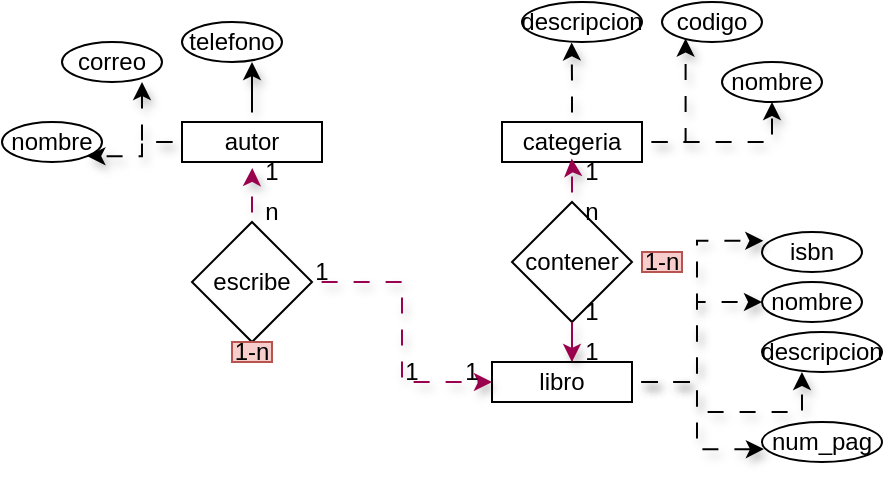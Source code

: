<mxfile version="24.5.3" type="device">
  <diagram name="Página-1" id="wT-e3zOHiHoF4N8uvTIX">
    <mxGraphModel dx="1290" dy="717" grid="1" gridSize="10" guides="1" tooltips="1" connect="1" arrows="1" fold="1" page="1" pageScale="1" pageWidth="827" pageHeight="1169" math="0" shadow="0">
      <root>
        <mxCell id="0" />
        <mxCell id="1" parent="0" />
        <mxCell id="KY7vW8ngYkxNNS37yE8z-8" style="edgeStyle=orthogonalEdgeStyle;rounded=0;orthogonalLoop=1;jettySize=auto;html=1;entryX=1;entryY=1;entryDx=0;entryDy=0;flowAnimation=1;shadow=1;" parent="1" source="KY7vW8ngYkxNNS37yE8z-2" target="KY7vW8ngYkxNNS37yE8z-5" edge="1">
          <mxGeometry relative="1" as="geometry" />
        </mxCell>
        <mxCell id="KY7vW8ngYkxNNS37yE8z-2" value="autor" style="rounded=0;whiteSpace=wrap;html=1;" parent="1" vertex="1">
          <mxGeometry x="110" y="130" width="70" height="20" as="geometry" />
        </mxCell>
        <mxCell id="KY7vW8ngYkxNNS37yE8z-48" style="edgeStyle=orthogonalEdgeStyle;rounded=0;orthogonalLoop=1;jettySize=auto;html=1;entryX=0;entryY=0.5;entryDx=0;entryDy=0;flowAnimation=1;shadow=1;" parent="1" source="KY7vW8ngYkxNNS37yE8z-3" target="KY7vW8ngYkxNNS37yE8z-44" edge="1">
          <mxGeometry relative="1" as="geometry" />
        </mxCell>
        <mxCell id="KY7vW8ngYkxNNS37yE8z-3" value="libro" style="rounded=0;whiteSpace=wrap;html=1;" parent="1" vertex="1">
          <mxGeometry x="265" y="250" width="70" height="20" as="geometry" />
        </mxCell>
        <mxCell id="KY7vW8ngYkxNNS37yE8z-21" style="edgeStyle=orthogonalEdgeStyle;rounded=0;orthogonalLoop=1;jettySize=auto;html=1;entryX=0.5;entryY=1;entryDx=0;entryDy=0;flowAnimation=1;shadow=1;" parent="1" source="KY7vW8ngYkxNNS37yE8z-4" target="KY7vW8ngYkxNNS37yE8z-15" edge="1">
          <mxGeometry relative="1" as="geometry" />
        </mxCell>
        <mxCell id="KY7vW8ngYkxNNS37yE8z-4" value="categeria" style="rounded=0;whiteSpace=wrap;html=1;" parent="1" vertex="1">
          <mxGeometry x="270" y="130" width="70" height="20" as="geometry" />
        </mxCell>
        <mxCell id="KY7vW8ngYkxNNS37yE8z-5" value="nombre" style="ellipse;whiteSpace=wrap;html=1;" parent="1" vertex="1">
          <mxGeometry x="20" y="130" width="50" height="20" as="geometry" />
        </mxCell>
        <mxCell id="KY7vW8ngYkxNNS37yE8z-6" value="correo" style="ellipse;whiteSpace=wrap;html=1;" parent="1" vertex="1">
          <mxGeometry x="50" y="90" width="50" height="20" as="geometry" />
        </mxCell>
        <mxCell id="KY7vW8ngYkxNNS37yE8z-7" value="telefono" style="ellipse;whiteSpace=wrap;html=1;" parent="1" vertex="1">
          <mxGeometry x="110" y="80" width="50" height="20" as="geometry" />
        </mxCell>
        <mxCell id="KY7vW8ngYkxNNS37yE8z-12" style="edgeStyle=orthogonalEdgeStyle;rounded=0;orthogonalLoop=1;jettySize=auto;html=1;entryX=0.7;entryY=1;entryDx=0;entryDy=0;entryPerimeter=0;flowAnimation=1;shadow=1;" parent="1" source="KY7vW8ngYkxNNS37yE8z-2" target="KY7vW8ngYkxNNS37yE8z-7" edge="1">
          <mxGeometry relative="1" as="geometry" />
        </mxCell>
        <mxCell id="KY7vW8ngYkxNNS37yE8z-14" style="edgeStyle=orthogonalEdgeStyle;rounded=0;orthogonalLoop=1;jettySize=auto;html=1;entryX=0.8;entryY=1;entryDx=0;entryDy=0;entryPerimeter=0;flowAnimation=1;shadow=1;" parent="1" source="KY7vW8ngYkxNNS37yE8z-2" target="KY7vW8ngYkxNNS37yE8z-6" edge="1">
          <mxGeometry relative="1" as="geometry" />
        </mxCell>
        <mxCell id="KY7vW8ngYkxNNS37yE8z-15" value="nombre" style="ellipse;whiteSpace=wrap;html=1;" parent="1" vertex="1">
          <mxGeometry x="380" y="100" width="50" height="20" as="geometry" />
        </mxCell>
        <mxCell id="KY7vW8ngYkxNNS37yE8z-16" value="codigo" style="ellipse;whiteSpace=wrap;html=1;" parent="1" vertex="1">
          <mxGeometry x="350" y="70" width="50" height="20" as="geometry" />
        </mxCell>
        <mxCell id="KY7vW8ngYkxNNS37yE8z-18" value="descripcion" style="ellipse;whiteSpace=wrap;html=1;" parent="1" vertex="1">
          <mxGeometry x="280" y="70" width="60" height="20" as="geometry" />
        </mxCell>
        <mxCell id="KY7vW8ngYkxNNS37yE8z-19" style="edgeStyle=orthogonalEdgeStyle;rounded=0;orthogonalLoop=1;jettySize=auto;html=1;entryX=0.414;entryY=1.011;entryDx=0;entryDy=0;entryPerimeter=0;flowAnimation=1;shadow=1;" parent="1" source="KY7vW8ngYkxNNS37yE8z-4" target="KY7vW8ngYkxNNS37yE8z-18" edge="1">
          <mxGeometry relative="1" as="geometry" />
        </mxCell>
        <mxCell id="KY7vW8ngYkxNNS37yE8z-20" style="edgeStyle=orthogonalEdgeStyle;rounded=0;orthogonalLoop=1;jettySize=auto;html=1;entryX=0.236;entryY=0.914;entryDx=0;entryDy=0;entryPerimeter=0;flowAnimation=1;shadow=1;" parent="1" source="KY7vW8ngYkxNNS37yE8z-4" target="KY7vW8ngYkxNNS37yE8z-16" edge="1">
          <mxGeometry relative="1" as="geometry" />
        </mxCell>
        <mxCell id="KY7vW8ngYkxNNS37yE8z-25" style="edgeStyle=orthogonalEdgeStyle;rounded=0;orthogonalLoop=1;jettySize=auto;html=1;entryX=0;entryY=0.5;entryDx=0;entryDy=0;flowAnimation=1;shadow=1;strokeColor=#99004D;" parent="1" source="KY7vW8ngYkxNNS37yE8z-22" target="KY7vW8ngYkxNNS37yE8z-3" edge="1">
          <mxGeometry relative="1" as="geometry" />
        </mxCell>
        <mxCell id="KY7vW8ngYkxNNS37yE8z-22" value="escribe" style="rhombus;whiteSpace=wrap;html=1;" parent="1" vertex="1">
          <mxGeometry x="115" y="180" width="60" height="60" as="geometry" />
        </mxCell>
        <mxCell id="KY7vW8ngYkxNNS37yE8z-23" style="edgeStyle=orthogonalEdgeStyle;rounded=0;orthogonalLoop=1;jettySize=auto;html=1;entryX=0.502;entryY=1.15;entryDx=0;entryDy=0;entryPerimeter=0;flowAnimation=1;shadow=1;strokeColor=#99004D;" parent="1" source="KY7vW8ngYkxNNS37yE8z-22" target="KY7vW8ngYkxNNS37yE8z-2" edge="1">
          <mxGeometry relative="1" as="geometry" />
        </mxCell>
        <mxCell id="KY7vW8ngYkxNNS37yE8z-27" value="1" style="text;html=1;align=center;verticalAlign=middle;whiteSpace=wrap;rounded=0;" parent="1" vertex="1">
          <mxGeometry x="150" y="150" width="10" height="10" as="geometry" />
        </mxCell>
        <mxCell id="KY7vW8ngYkxNNS37yE8z-28" value="n" style="text;html=1;align=center;verticalAlign=middle;whiteSpace=wrap;rounded=0;" parent="1" vertex="1">
          <mxGeometry x="150" y="170" width="10" height="10" as="geometry" />
        </mxCell>
        <mxCell id="KY7vW8ngYkxNNS37yE8z-29" value="1" style="text;html=1;align=center;verticalAlign=middle;whiteSpace=wrap;rounded=0;" parent="1" vertex="1">
          <mxGeometry x="250" y="250" width="10" height="10" as="geometry" />
        </mxCell>
        <mxCell id="KY7vW8ngYkxNNS37yE8z-30" value="1" style="text;html=1;align=center;verticalAlign=middle;whiteSpace=wrap;rounded=0;" parent="1" vertex="1">
          <mxGeometry x="175" y="200" width="10" height="10" as="geometry" />
        </mxCell>
        <mxCell id="KY7vW8ngYkxNNS37yE8z-31" value="1-n" style="text;html=1;align=center;verticalAlign=middle;whiteSpace=wrap;rounded=0;fillColor=#f8cecc;strokeColor=#b85450;" parent="1" vertex="1">
          <mxGeometry x="135" y="240" width="20" height="10" as="geometry" />
        </mxCell>
        <mxCell id="KY7vW8ngYkxNNS37yE8z-33" value="contener" style="rhombus;whiteSpace=wrap;html=1;" parent="1" vertex="1">
          <mxGeometry x="275" y="170" width="60" height="60" as="geometry" />
        </mxCell>
        <mxCell id="KY7vW8ngYkxNNS37yE8z-35" style="edgeStyle=orthogonalEdgeStyle;rounded=0;orthogonalLoop=1;jettySize=auto;html=1;entryX=0.498;entryY=0.914;entryDx=0;entryDy=0;entryPerimeter=0;flowAnimation=1;shadow=1;strokeColor=#99004D;" parent="1" source="KY7vW8ngYkxNNS37yE8z-33" target="KY7vW8ngYkxNNS37yE8z-4" edge="1">
          <mxGeometry relative="1" as="geometry" />
        </mxCell>
        <mxCell id="KY7vW8ngYkxNNS37yE8z-36" style="edgeStyle=orthogonalEdgeStyle;rounded=0;orthogonalLoop=1;jettySize=auto;html=1;entryX=0.571;entryY=0;entryDx=0;entryDy=0;entryPerimeter=0;flowAnimation=1;shadow=1;strokeColor=#99004D;" parent="1" source="KY7vW8ngYkxNNS37yE8z-33" target="KY7vW8ngYkxNNS37yE8z-3" edge="1">
          <mxGeometry relative="1" as="geometry" />
        </mxCell>
        <mxCell id="KY7vW8ngYkxNNS37yE8z-37" value="1" style="text;html=1;align=center;verticalAlign=middle;whiteSpace=wrap;rounded=0;" parent="1" vertex="1">
          <mxGeometry x="310" y="150" width="10" height="10" as="geometry" />
        </mxCell>
        <mxCell id="KY7vW8ngYkxNNS37yE8z-38" value="n" style="text;html=1;align=center;verticalAlign=middle;whiteSpace=wrap;rounded=0;" parent="1" vertex="1">
          <mxGeometry x="310" y="170" width="10" height="10" as="geometry" />
        </mxCell>
        <mxCell id="KY7vW8ngYkxNNS37yE8z-39" value="1" style="text;html=1;align=center;verticalAlign=middle;whiteSpace=wrap;rounded=0;" parent="1" vertex="1">
          <mxGeometry x="220" y="250" width="10" height="10" as="geometry" />
        </mxCell>
        <mxCell id="KY7vW8ngYkxNNS37yE8z-40" value="1" style="text;html=1;align=center;verticalAlign=middle;whiteSpace=wrap;rounded=0;" parent="1" vertex="1">
          <mxGeometry x="310" y="240" width="10" height="10" as="geometry" />
        </mxCell>
        <mxCell id="KY7vW8ngYkxNNS37yE8z-41" value="1" style="text;html=1;align=center;verticalAlign=middle;whiteSpace=wrap;rounded=0;" parent="1" vertex="1">
          <mxGeometry x="310" y="220" width="10" height="10" as="geometry" />
        </mxCell>
        <mxCell id="KY7vW8ngYkxNNS37yE8z-42" value="1-n" style="text;html=1;align=center;verticalAlign=middle;whiteSpace=wrap;rounded=0;fillColor=#f8cecc;strokeColor=#b85450;" parent="1" vertex="1">
          <mxGeometry x="340" y="195" width="20" height="10" as="geometry" />
        </mxCell>
        <mxCell id="KY7vW8ngYkxNNS37yE8z-43" value="isbn" style="ellipse;whiteSpace=wrap;html=1;" parent="1" vertex="1">
          <mxGeometry x="400" y="185" width="50" height="20" as="geometry" />
        </mxCell>
        <mxCell id="KY7vW8ngYkxNNS37yE8z-44" value="nombre" style="ellipse;whiteSpace=wrap;html=1;" parent="1" vertex="1">
          <mxGeometry x="400" y="210" width="50" height="20" as="geometry" />
        </mxCell>
        <mxCell id="KY7vW8ngYkxNNS37yE8z-45" value="descripcion" style="ellipse;whiteSpace=wrap;html=1;" parent="1" vertex="1">
          <mxGeometry x="400" y="235" width="60" height="20" as="geometry" />
        </mxCell>
        <mxCell id="KY7vW8ngYkxNNS37yE8z-46" value="num_pag" style="ellipse;whiteSpace=wrap;html=1;" parent="1" vertex="1">
          <mxGeometry x="400" y="280" width="60" height="20" as="geometry" />
        </mxCell>
        <mxCell id="KY7vW8ngYkxNNS37yE8z-47" style="edgeStyle=orthogonalEdgeStyle;rounded=0;orthogonalLoop=1;jettySize=auto;html=1;entryX=0.013;entryY=0.219;entryDx=0;entryDy=0;entryPerimeter=0;flowAnimation=1;shadow=1;" parent="1" source="KY7vW8ngYkxNNS37yE8z-3" target="KY7vW8ngYkxNNS37yE8z-43" edge="1">
          <mxGeometry relative="1" as="geometry" />
        </mxCell>
        <mxCell id="KY7vW8ngYkxNNS37yE8z-49" style="edgeStyle=orthogonalEdgeStyle;rounded=0;orthogonalLoop=1;jettySize=auto;html=1;entryX=0.333;entryY=1;entryDx=0;entryDy=0;entryPerimeter=0;flowAnimation=1;shadow=1;" parent="1" source="KY7vW8ngYkxNNS37yE8z-3" target="KY7vW8ngYkxNNS37yE8z-45" edge="1">
          <mxGeometry relative="1" as="geometry" />
        </mxCell>
        <mxCell id="KY7vW8ngYkxNNS37yE8z-51" style="edgeStyle=orthogonalEdgeStyle;rounded=0;orthogonalLoop=1;jettySize=auto;html=1;entryX=0.016;entryY=0.678;entryDx=0;entryDy=0;entryPerimeter=0;flowAnimation=1;shadow=1;" parent="1" source="KY7vW8ngYkxNNS37yE8z-3" target="KY7vW8ngYkxNNS37yE8z-46" edge="1">
          <mxGeometry relative="1" as="geometry" />
        </mxCell>
      </root>
    </mxGraphModel>
  </diagram>
</mxfile>
